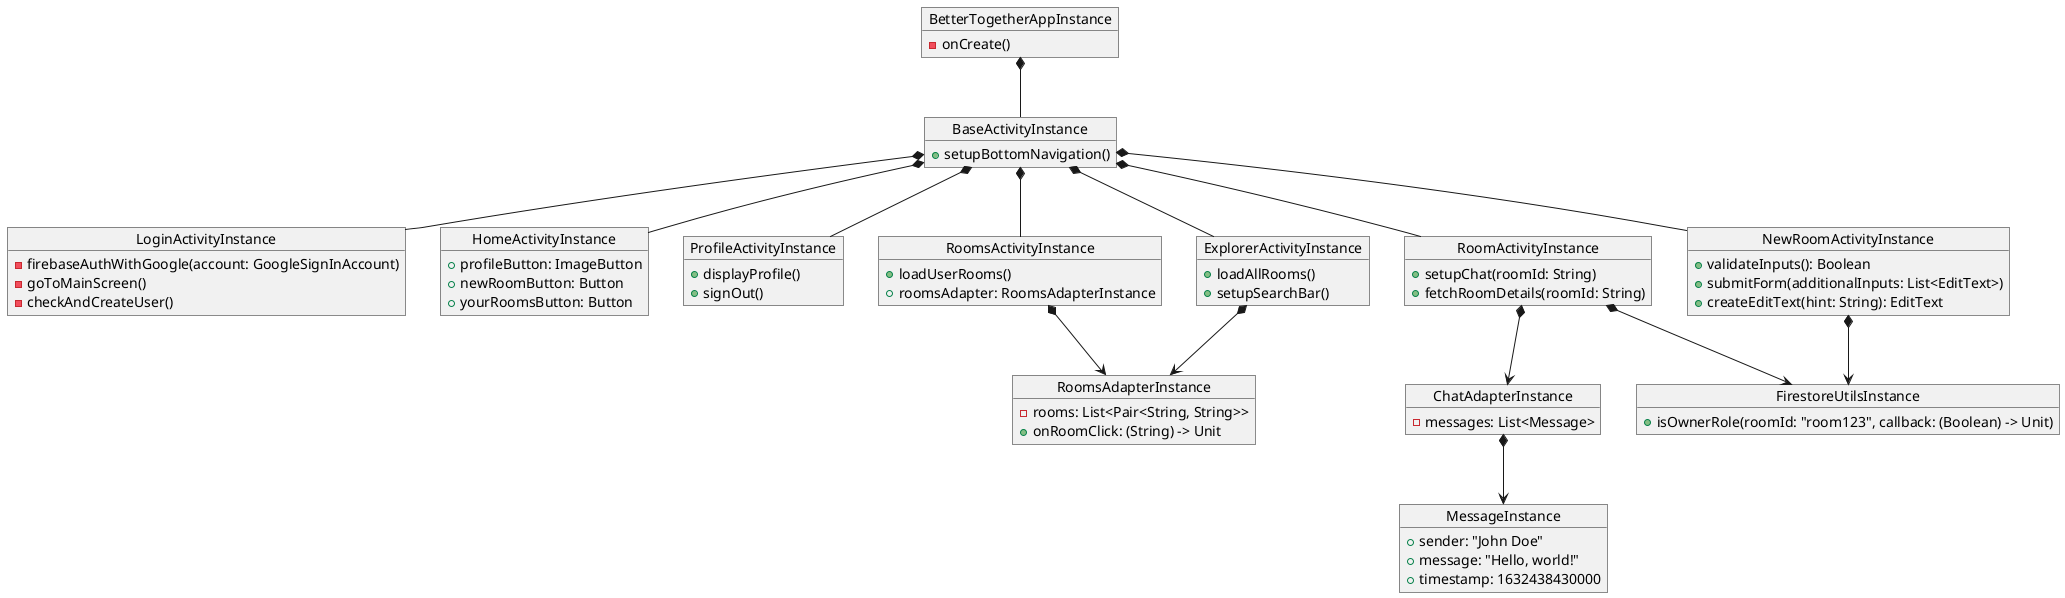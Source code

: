 @startuml
object BetterTogetherAppInstance {
    - onCreate()
}

object BaseActivityInstance {
    + setupBottomNavigation()
}

object LoginActivityInstance {
    - firebaseAuthWithGoogle(account: GoogleSignInAccount)
    - goToMainScreen()
    - checkAndCreateUser()
}

object HomeActivityInstance {
    + profileButton: ImageButton
    + newRoomButton: Button
    + yourRoomsButton: Button
}

object ProfileActivityInstance {
    + displayProfile()
    + signOut()
}

object RoomsActivityInstance {
    + loadUserRooms()
    + roomsAdapter: RoomsAdapterInstance
}

object RoomActivityInstance {
    + setupChat(roomId: String)
    + fetchRoomDetails(roomId: String)
}

object ExplorerActivityInstance {
    + loadAllRooms()
    + setupSearchBar()
}

object NewRoomActivityInstance {
    + validateInputs(): Boolean
    + submitForm(additionalInputs: List<EditText>)
    + createEditText(hint: String): EditText
}

object RoomsAdapterInstance {
    - rooms: List<Pair<String, String>>
    + onRoomClick: (String) -> Unit
}

object ChatAdapterInstance {
    - messages: List<Message>
}

object MessageInstance {
    + sender: "John Doe"
    + message: "Hello, world!"
    + timestamp: 1632438430000
}

object FirestoreUtilsInstance {
    + isOwnerRole(roomId: "room123", callback: (Boolean) -> Unit)
}

BetterTogetherAppInstance *-- BaseActivityInstance
BaseActivityInstance *-- LoginActivityInstance
BaseActivityInstance *-- HomeActivityInstance
BaseActivityInstance *-- ProfileActivityInstance
BaseActivityInstance *-- RoomsActivityInstance
BaseActivityInstance *-- RoomActivityInstance
BaseActivityInstance *-- ExplorerActivityInstance
BaseActivityInstance *-- NewRoomActivityInstance
RoomsActivityInstance *--> RoomsAdapterInstance
RoomActivityInstance *--> ChatAdapterInstance
ChatAdapterInstance *--> MessageInstance
ExplorerActivityInstance *--> RoomsAdapterInstance
NewRoomActivityInstance *--> FirestoreUtilsInstance
RoomActivityInstance *--> FirestoreUtilsInstance
@enduml
